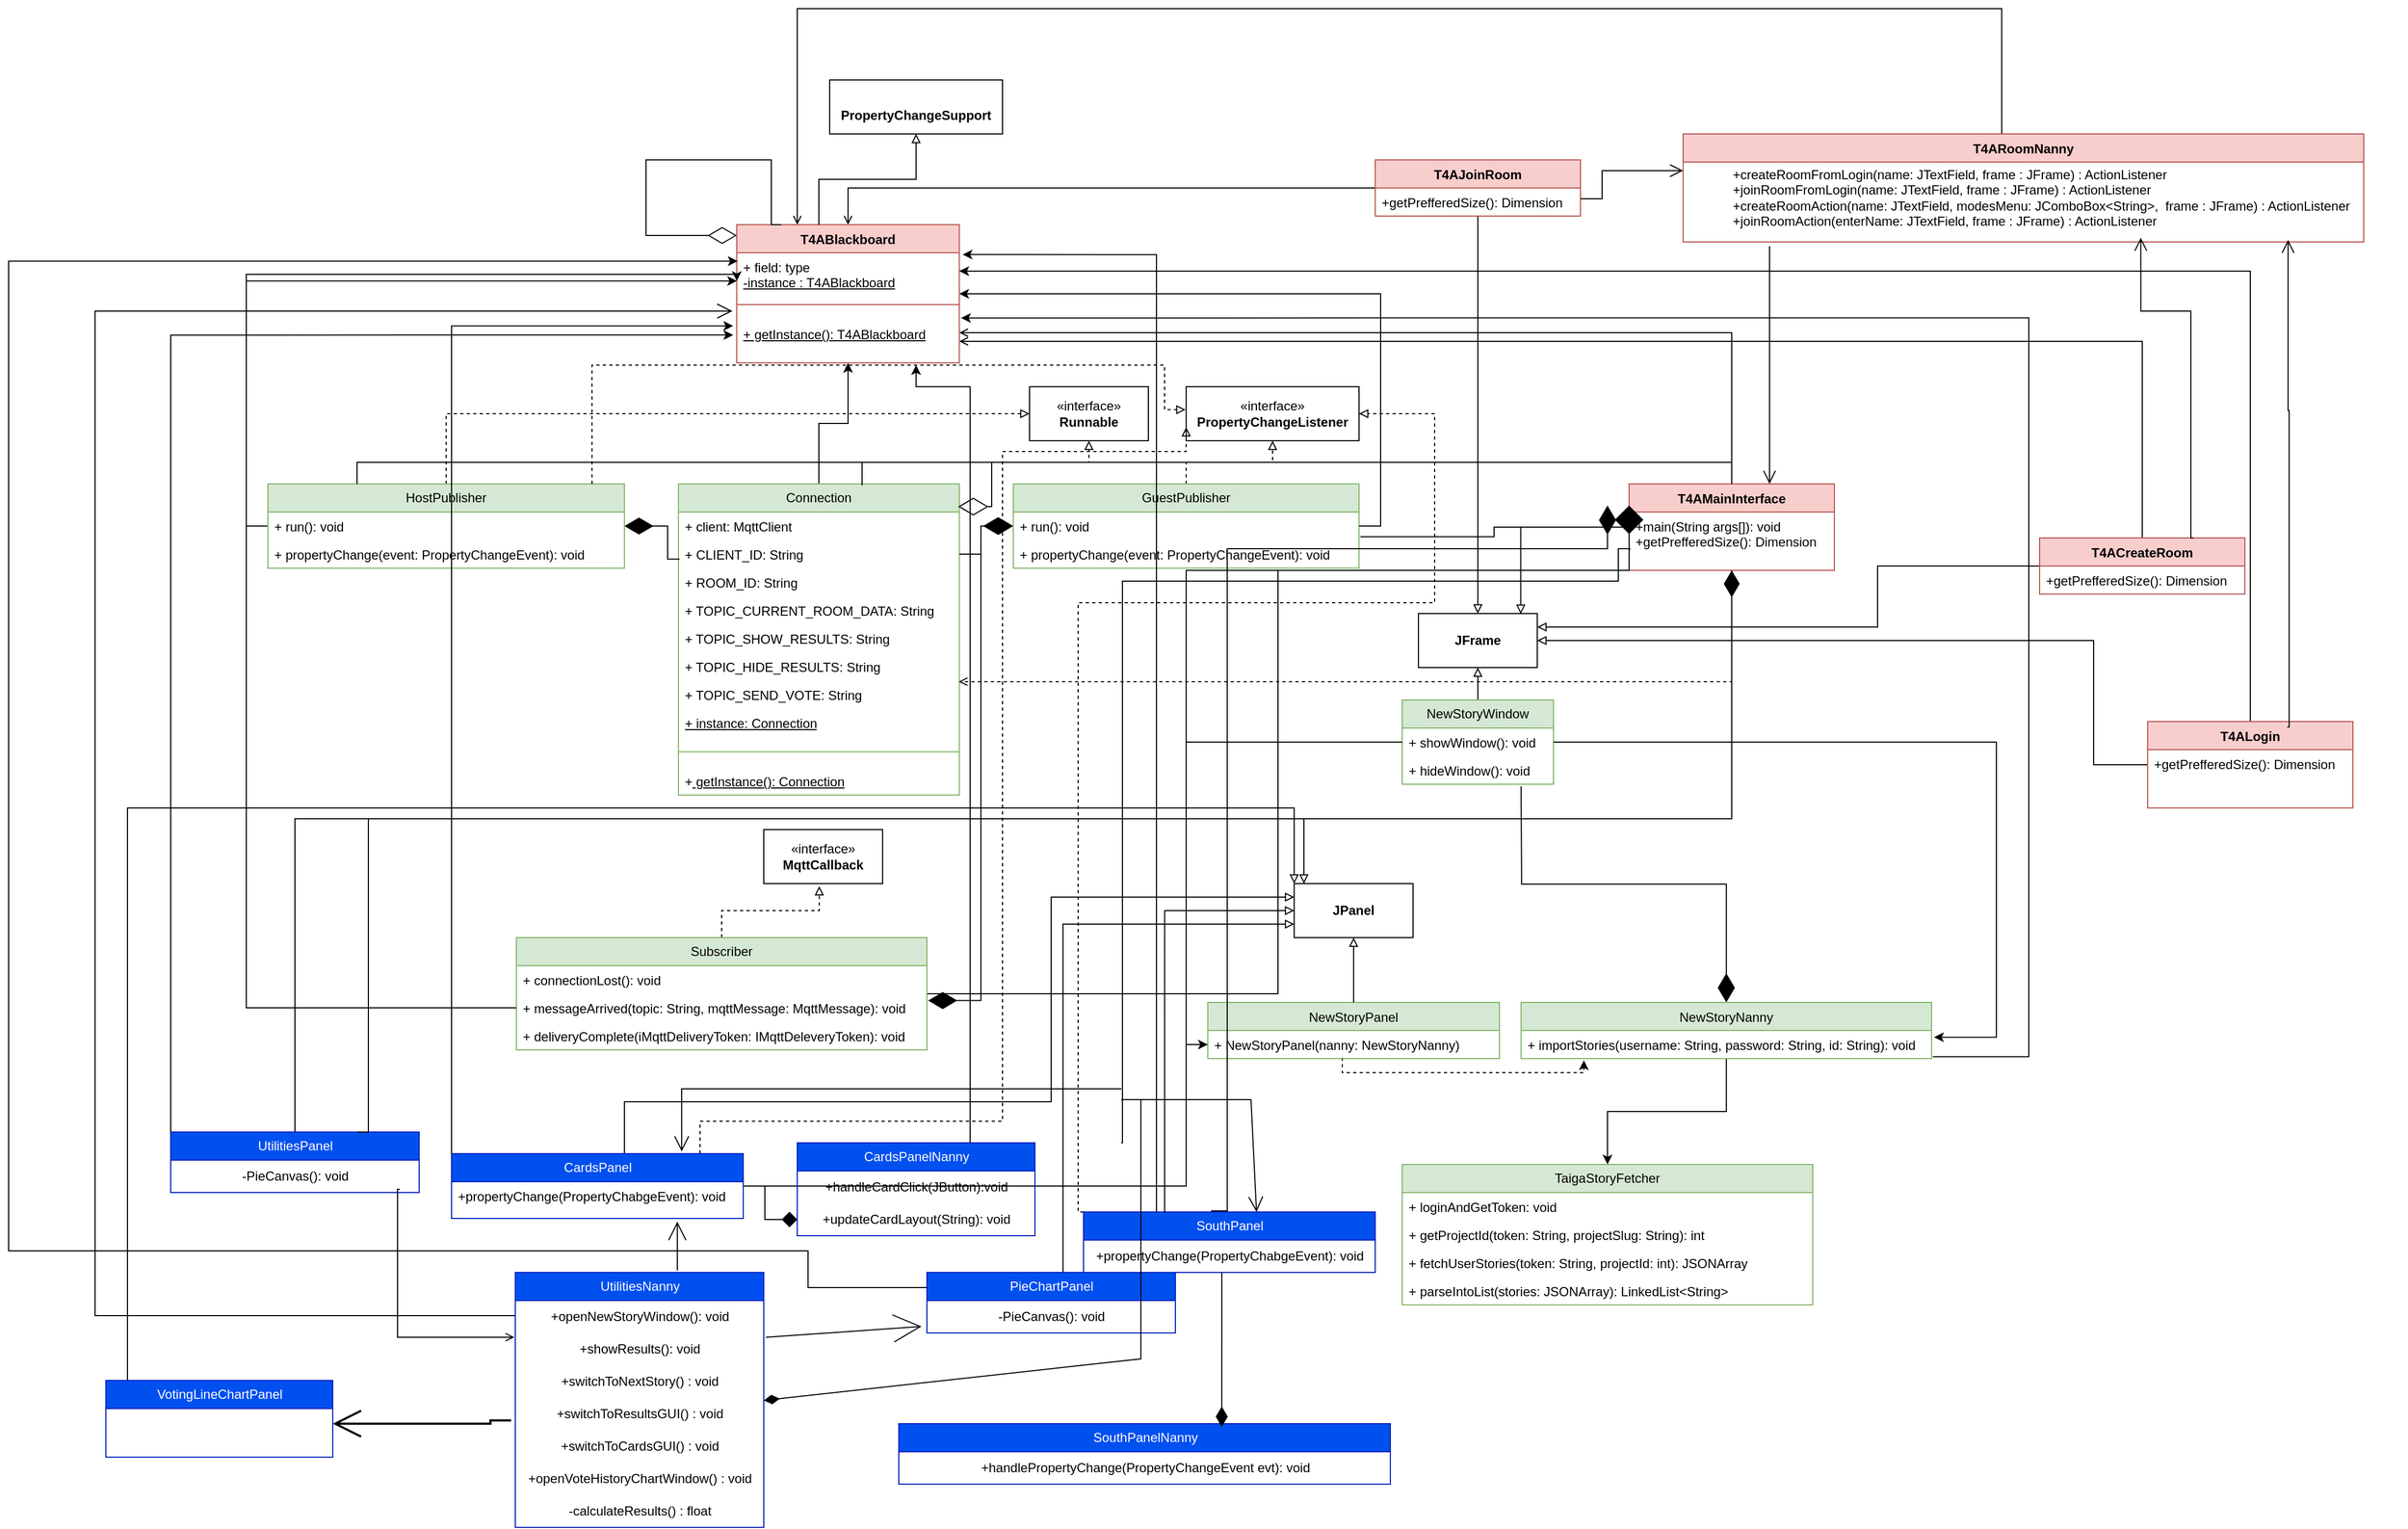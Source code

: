 <mxfile version="27.1.5">
  <diagram id="C5RBs43oDa-KdzZeNtuy" name="Page-1">
    <mxGraphModel dx="2253" dy="1946" grid="1" gridSize="10" guides="1" tooltips="1" connect="1" arrows="1" fold="1" page="1" pageScale="1" pageWidth="827" pageHeight="1169" math="0" shadow="0">
      <root>
        <mxCell id="WIyWlLk6GJQsqaUBKTNV-0" />
        <mxCell id="WIyWlLk6GJQsqaUBKTNV-1" parent="WIyWlLk6GJQsqaUBKTNV-0" />
        <mxCell id="sdMigr9z8ULhyfIldjyS-41" style="edgeStyle=orthogonalEdgeStyle;rounded=0;orthogonalLoop=1;jettySize=auto;html=1;entryX=0.5;entryY=1;entryDx=0;entryDy=0;" parent="WIyWlLk6GJQsqaUBKTNV-1" source="sdMigr9z8ULhyfIldjyS-0" target="sdMigr9z8ULhyfIldjyS-34" edge="1">
          <mxGeometry relative="1" as="geometry" />
        </mxCell>
        <mxCell id="sdMigr9z8ULhyfIldjyS-0" value="Connection" style="swimlane;fontStyle=0;childLayout=stackLayout;horizontal=1;startSize=26;fillColor=#d5e8d4;horizontalStack=0;resizeParent=1;resizeParentMax=0;resizeLast=0;collapsible=1;marginBottom=0;whiteSpace=wrap;html=1;strokeColor=#82b366;direction=east;" parent="WIyWlLk6GJQsqaUBKTNV-1" vertex="1">
          <mxGeometry x="210" y="130" width="260" height="288" as="geometry">
            <mxRectangle x="274" y="130" width="100" height="30" as="alternateBounds" />
          </mxGeometry>
        </mxCell>
        <mxCell id="sdMigr9z8ULhyfIldjyS-1" value="+ client: MqttClient" style="text;strokeColor=none;fillColor=none;align=left;verticalAlign=top;spacingLeft=4;spacingRight=4;overflow=hidden;rotatable=0;points=[[0,0.5],[1,0.5]];portConstraint=eastwest;whiteSpace=wrap;html=1;" parent="sdMigr9z8ULhyfIldjyS-0" vertex="1">
          <mxGeometry y="26" width="260" height="26" as="geometry" />
        </mxCell>
        <mxCell id="sdMigr9z8ULhyfIldjyS-2" value="+ CLIENT_ID: String" style="text;strokeColor=none;fillColor=none;align=left;verticalAlign=top;spacingLeft=4;spacingRight=4;overflow=hidden;rotatable=0;points=[[0,0.5],[1,0.5]];portConstraint=eastwest;whiteSpace=wrap;html=1;" parent="sdMigr9z8ULhyfIldjyS-0" vertex="1">
          <mxGeometry y="52" width="260" height="26" as="geometry" />
        </mxCell>
        <mxCell id="sdMigr9z8ULhyfIldjyS-3" value="&lt;div&gt;+ ROOM_ID: String&lt;/div&gt;" style="text;strokeColor=none;fillColor=none;align=left;verticalAlign=top;spacingLeft=4;spacingRight=4;overflow=hidden;rotatable=0;points=[[0,0.5],[1,0.5]];portConstraint=eastwest;whiteSpace=wrap;html=1;" parent="sdMigr9z8ULhyfIldjyS-0" vertex="1">
          <mxGeometry y="78" width="260" height="26" as="geometry" />
        </mxCell>
        <mxCell id="KRM4Gb67azi5ZCk7ItP3-2" value="&lt;div&gt;+ TOPIC_CURRENT_ROOM_DATA: String&lt;/div&gt;" style="text;strokeColor=none;fillColor=none;align=left;verticalAlign=top;spacingLeft=4;spacingRight=4;overflow=hidden;rotatable=0;points=[[0,0.5],[1,0.5]];portConstraint=eastwest;whiteSpace=wrap;html=1;" parent="sdMigr9z8ULhyfIldjyS-0" vertex="1">
          <mxGeometry y="104" width="260" height="26" as="geometry" />
        </mxCell>
        <mxCell id="KRM4Gb67azi5ZCk7ItP3-4" value="&lt;div&gt;+ TOPIC_SHOW_RESULTS: String&lt;/div&gt;" style="text;strokeColor=none;fillColor=none;align=left;verticalAlign=top;spacingLeft=4;spacingRight=4;overflow=hidden;rotatable=0;points=[[0,0.5],[1,0.5]];portConstraint=eastwest;whiteSpace=wrap;html=1;" parent="sdMigr9z8ULhyfIldjyS-0" vertex="1">
          <mxGeometry y="130" width="260" height="26" as="geometry" />
        </mxCell>
        <mxCell id="KRM4Gb67azi5ZCk7ItP3-5" value="&lt;div&gt;+ TOPIC_HIDE_RESULTS: String&lt;/div&gt;" style="text;strokeColor=none;fillColor=none;align=left;verticalAlign=top;spacingLeft=4;spacingRight=4;overflow=hidden;rotatable=0;points=[[0,0.5],[1,0.5]];portConstraint=eastwest;whiteSpace=wrap;html=1;" parent="sdMigr9z8ULhyfIldjyS-0" vertex="1">
          <mxGeometry y="156" width="260" height="26" as="geometry" />
        </mxCell>
        <mxCell id="KRM4Gb67azi5ZCk7ItP3-6" value="&lt;div&gt;+ TOPIC_SEND_VOTE: String&lt;/div&gt;" style="text;strokeColor=none;fillColor=none;align=left;verticalAlign=top;spacingLeft=4;spacingRight=4;overflow=hidden;rotatable=0;points=[[0,0.5],[1,0.5]];portConstraint=eastwest;whiteSpace=wrap;html=1;" parent="sdMigr9z8ULhyfIldjyS-0" vertex="1">
          <mxGeometry y="182" width="260" height="26" as="geometry" />
        </mxCell>
        <mxCell id="KRM4Gb67azi5ZCk7ItP3-9" value="&lt;div&gt;&lt;u&gt;+ instance: Connection&lt;/u&gt;&lt;/div&gt;" style="text;strokeColor=none;fillColor=none;align=left;verticalAlign=top;spacingLeft=4;spacingRight=4;overflow=hidden;rotatable=0;points=[[0,0.5],[1,0.5]];portConstraint=eastwest;whiteSpace=wrap;html=1;" parent="sdMigr9z8ULhyfIldjyS-0" vertex="1">
          <mxGeometry y="208" width="260" height="26" as="geometry" />
        </mxCell>
        <mxCell id="_9cRE3_FxBv9mvtigjev-0" value="" style="line;strokeWidth=1;fillColor=none;align=left;verticalAlign=middle;spacingTop=-1;spacingLeft=3;spacingRight=3;rotatable=0;labelPosition=right;points=[];portConstraint=eastwest;strokeColor=inherit;" parent="sdMigr9z8ULhyfIldjyS-0" vertex="1">
          <mxGeometry y="234" width="260" height="28" as="geometry" />
        </mxCell>
        <mxCell id="_9cRE3_FxBv9mvtigjev-1" value="+&lt;u&gt;&amp;nbsp;getInstance(): Connection&lt;/u&gt;" style="text;strokeColor=none;fillColor=none;align=left;verticalAlign=top;spacingLeft=4;spacingRight=4;overflow=hidden;rotatable=0;points=[[0,0.5],[1,0.5]];portConstraint=eastwest;whiteSpace=wrap;html=1;" parent="sdMigr9z8ULhyfIldjyS-0" vertex="1">
          <mxGeometry y="262" width="260" height="26" as="geometry" />
        </mxCell>
        <mxCell id="sdMigr9z8ULhyfIldjyS-13" style="edgeStyle=orthogonalEdgeStyle;rounded=0;orthogonalLoop=1;jettySize=auto;html=1;endArrow=none;startFill=1;startArrow=diamondThin;strokeWidth=1;endSize=25;startSize=25;entryX=1;entryY=0.5;entryDx=0;entryDy=0;" parent="WIyWlLk6GJQsqaUBKTNV-1" source="sdMigr9z8ULhyfIldjyS-8" target="sdMigr9z8ULhyfIldjyS-2" edge="1">
          <mxGeometry relative="1" as="geometry">
            <mxPoint x="430" y="180" as="targetPoint" />
            <Array as="points">
              <mxPoint x="490" y="169" />
              <mxPoint x="490" y="195" />
            </Array>
          </mxGeometry>
        </mxCell>
        <mxCell id="sdMigr9z8ULhyfIldjyS-16" style="edgeStyle=orthogonalEdgeStyle;rounded=0;orthogonalLoop=1;jettySize=auto;html=1;entryX=0.5;entryY=1;entryDx=0;entryDy=0;dashed=1;endArrow=block;endFill=0;" parent="WIyWlLk6GJQsqaUBKTNV-1" source="sdMigr9z8ULhyfIldjyS-8" target="sdMigr9z8ULhyfIldjyS-14" edge="1">
          <mxGeometry relative="1" as="geometry" />
        </mxCell>
        <mxCell id="sdMigr9z8ULhyfIldjyS-17" style="edgeStyle=orthogonalEdgeStyle;rounded=0;orthogonalLoop=1;jettySize=auto;html=1;entryX=0.5;entryY=1;entryDx=0;entryDy=0;exitX=0.5;exitY=0;exitDx=0;exitDy=0;dashed=1;endArrow=block;endFill=0;" parent="WIyWlLk6GJQsqaUBKTNV-1" source="sdMigr9z8ULhyfIldjyS-8" target="sdMigr9z8ULhyfIldjyS-15" edge="1">
          <mxGeometry relative="1" as="geometry">
            <mxPoint x="640" y="110" as="targetPoint" />
          </mxGeometry>
        </mxCell>
        <mxCell id="sdMigr9z8ULhyfIldjyS-8" value="GuestPublisher" style="swimlane;fontStyle=0;childLayout=stackLayout;horizontal=1;startSize=26;fillColor=#d5e8d4;horizontalStack=0;resizeParent=1;resizeParentMax=0;resizeLast=0;collapsible=1;marginBottom=0;whiteSpace=wrap;html=1;strokeColor=#82b366;" parent="WIyWlLk6GJQsqaUBKTNV-1" vertex="1">
          <mxGeometry x="520" y="130" width="320" height="78" as="geometry" />
        </mxCell>
        <mxCell id="sdMigr9z8ULhyfIldjyS-9" value="+ run(): void" style="text;strokeColor=none;fillColor=none;align=left;verticalAlign=top;spacingLeft=4;spacingRight=4;overflow=hidden;rotatable=0;points=[[0,0.5],[1,0.5]];portConstraint=eastwest;whiteSpace=wrap;html=1;" parent="sdMigr9z8ULhyfIldjyS-8" vertex="1">
          <mxGeometry y="26" width="320" height="26" as="geometry" />
        </mxCell>
        <mxCell id="sdMigr9z8ULhyfIldjyS-10" value="&lt;div&gt;+ propertyChange(event: PropertyChangeEvent): void&lt;/div&gt;" style="text;strokeColor=none;fillColor=none;align=left;verticalAlign=top;spacingLeft=4;spacingRight=4;overflow=hidden;rotatable=0;points=[[0,0.5],[1,0.5]];portConstraint=eastwest;whiteSpace=wrap;html=1;" parent="sdMigr9z8ULhyfIldjyS-8" vertex="1">
          <mxGeometry y="52" width="320" height="26" as="geometry" />
        </mxCell>
        <mxCell id="sdMigr9z8ULhyfIldjyS-14" value="«interface»&lt;br&gt;&lt;b&gt;Runnable&lt;/b&gt;" style="html=1;whiteSpace=wrap;" parent="WIyWlLk6GJQsqaUBKTNV-1" vertex="1">
          <mxGeometry x="535" y="40" width="110" height="50" as="geometry" />
        </mxCell>
        <mxCell id="sdMigr9z8ULhyfIldjyS-15" value="«interface»&lt;br&gt;&lt;b&gt;PropertyChangeListener&lt;/b&gt;" style="html=1;whiteSpace=wrap;" parent="WIyWlLk6GJQsqaUBKTNV-1" vertex="1">
          <mxGeometry x="680" y="40" width="160" height="50" as="geometry" />
        </mxCell>
        <mxCell id="sdMigr9z8ULhyfIldjyS-23" style="edgeStyle=orthogonalEdgeStyle;rounded=0;orthogonalLoop=1;jettySize=auto;html=1;endArrow=none;startFill=1;startArrow=diamondThin;startSize=24;entryX=0.004;entryY=0.676;entryDx=0;entryDy=0;entryPerimeter=0;" parent="WIyWlLk6GJQsqaUBKTNV-1" source="sdMigr9z8ULhyfIldjyS-18" target="sdMigr9z8ULhyfIldjyS-2" edge="1">
          <mxGeometry relative="1" as="geometry">
            <mxPoint x="270" y="200" as="targetPoint" />
          </mxGeometry>
        </mxCell>
        <mxCell id="sdMigr9z8ULhyfIldjyS-24" style="edgeStyle=orthogonalEdgeStyle;rounded=0;orthogonalLoop=1;jettySize=auto;html=1;entryX=0;entryY=0.5;entryDx=0;entryDy=0;exitX=0.5;exitY=0;exitDx=0;exitDy=0;dashed=1;endArrow=block;endFill=0;" parent="WIyWlLk6GJQsqaUBKTNV-1" source="sdMigr9z8ULhyfIldjyS-18" target="sdMigr9z8ULhyfIldjyS-14" edge="1">
          <mxGeometry relative="1" as="geometry" />
        </mxCell>
        <mxCell id="sdMigr9z8ULhyfIldjyS-39" style="edgeStyle=orthogonalEdgeStyle;rounded=0;orthogonalLoop=1;jettySize=auto;html=1;exitX=0;exitY=0.5;exitDx=0;exitDy=0;entryX=0.001;entryY=0.767;entryDx=0;entryDy=0;entryPerimeter=0;" parent="WIyWlLk6GJQsqaUBKTNV-1" source="sdMigr9z8ULhyfIldjyS-19" target="sdMigr9z8ULhyfIldjyS-35" edge="1">
          <mxGeometry relative="1" as="geometry">
            <mxPoint x="210" y="-90" as="targetPoint" />
          </mxGeometry>
        </mxCell>
        <mxCell id="sdMigr9z8ULhyfIldjyS-18" value="HostPublisher" style="swimlane;fontStyle=0;childLayout=stackLayout;horizontal=1;startSize=26;fillColor=#d5e8d4;horizontalStack=0;resizeParent=1;resizeParentMax=0;resizeLast=0;collapsible=1;marginBottom=0;whiteSpace=wrap;html=1;strokeColor=#82b366;" parent="WIyWlLk6GJQsqaUBKTNV-1" vertex="1">
          <mxGeometry x="-170" y="130" width="330" height="78" as="geometry" />
        </mxCell>
        <mxCell id="sdMigr9z8ULhyfIldjyS-19" value="+ run(): void" style="text;strokeColor=none;fillColor=none;align=left;verticalAlign=top;spacingLeft=4;spacingRight=4;overflow=hidden;rotatable=0;points=[[0,0.5],[1,0.5]];portConstraint=eastwest;whiteSpace=wrap;html=1;" parent="sdMigr9z8ULhyfIldjyS-18" vertex="1">
          <mxGeometry y="26" width="330" height="26" as="geometry" />
        </mxCell>
        <mxCell id="sdMigr9z8ULhyfIldjyS-20" value="&lt;div&gt;+ propertyChange(event: PropertyChangeEvent): void&lt;/div&gt;" style="text;strokeColor=none;fillColor=none;align=left;verticalAlign=top;spacingLeft=4;spacingRight=4;overflow=hidden;rotatable=0;points=[[0,0.5],[1,0.5]];portConstraint=eastwest;whiteSpace=wrap;html=1;" parent="sdMigr9z8ULhyfIldjyS-18" vertex="1">
          <mxGeometry y="52" width="330" height="26" as="geometry" />
        </mxCell>
        <mxCell id="sdMigr9z8ULhyfIldjyS-25" style="edgeStyle=orthogonalEdgeStyle;rounded=0;orthogonalLoop=1;jettySize=auto;html=1;entryX=-0.004;entryY=0.426;entryDx=0;entryDy=0;entryPerimeter=0;dashed=1;endArrow=block;endFill=0;" parent="WIyWlLk6GJQsqaUBKTNV-1" target="sdMigr9z8ULhyfIldjyS-15" edge="1">
          <mxGeometry relative="1" as="geometry">
            <mxPoint x="130" y="130" as="sourcePoint" />
            <Array as="points">
              <mxPoint x="130" y="20" />
              <mxPoint x="660" y="20" />
              <mxPoint x="660" y="61" />
            </Array>
          </mxGeometry>
        </mxCell>
        <mxCell id="sdMigr9z8ULhyfIldjyS-32" style="edgeStyle=orthogonalEdgeStyle;rounded=0;orthogonalLoop=1;jettySize=auto;html=1;entryX=0.467;entryY=1.047;entryDx=0;entryDy=0;entryPerimeter=0;dashed=1;endArrow=block;endFill=0;" parent="WIyWlLk6GJQsqaUBKTNV-1" source="sdMigr9z8ULhyfIldjyS-26" target="sdMigr9z8ULhyfIldjyS-30" edge="1">
          <mxGeometry relative="1" as="geometry">
            <mxPoint x="340" y="510" as="targetPoint" />
          </mxGeometry>
        </mxCell>
        <mxCell id="sdMigr9z8ULhyfIldjyS-33" style="edgeStyle=orthogonalEdgeStyle;rounded=0;orthogonalLoop=1;jettySize=auto;html=1;entryX=1;entryY=0.5;entryDx=0;entryDy=0;exitX=1.003;exitY=0.241;exitDx=0;exitDy=0;exitPerimeter=0;startArrow=diamondThin;startFill=1;endArrow=none;startSize=24;" parent="WIyWlLk6GJQsqaUBKTNV-1" source="sdMigr9z8ULhyfIldjyS-28" target="sdMigr9z8ULhyfIldjyS-2" edge="1">
          <mxGeometry relative="1" as="geometry" />
        </mxCell>
        <mxCell id="yKp519mmQOfGkR1Pc-53-5" style="edgeStyle=orthogonalEdgeStyle;rounded=0;orthogonalLoop=1;jettySize=auto;html=1;entryX=0;entryY=0.25;entryDx=0;entryDy=0;endArrow=none;startFill=0;" parent="WIyWlLk6GJQsqaUBKTNV-1" source="sdMigr9z8ULhyfIldjyS-26" target="h9s0HPSXkhPdISEPkAd0-17" edge="1">
          <mxGeometry relative="1" as="geometry">
            <Array as="points">
              <mxPoint x="765" y="602" />
              <mxPoint x="765" y="210" />
              <mxPoint x="1090" y="210" />
            </Array>
          </mxGeometry>
        </mxCell>
        <mxCell id="sdMigr9z8ULhyfIldjyS-26" value="Subscriber" style="swimlane;fontStyle=0;childLayout=stackLayout;horizontal=1;startSize=26;fillColor=#d5e8d4;horizontalStack=0;resizeParent=1;resizeParentMax=0;resizeLast=0;collapsible=1;marginBottom=0;whiteSpace=wrap;html=1;strokeColor=#82b366;" parent="WIyWlLk6GJQsqaUBKTNV-1" vertex="1">
          <mxGeometry x="60" y="550" width="380" height="104" as="geometry" />
        </mxCell>
        <mxCell id="sdMigr9z8ULhyfIldjyS-27" value="+ connectionLost(): void" style="text;strokeColor=none;fillColor=none;align=left;verticalAlign=top;spacingLeft=4;spacingRight=4;overflow=hidden;rotatable=0;points=[[0,0.5],[1,0.5]];portConstraint=eastwest;whiteSpace=wrap;html=1;" parent="sdMigr9z8ULhyfIldjyS-26" vertex="1">
          <mxGeometry y="26" width="380" height="26" as="geometry" />
        </mxCell>
        <mxCell id="sdMigr9z8ULhyfIldjyS-28" value="+ messageArrived(topic: String, mqttMessage: MqttMessage): void" style="text;strokeColor=none;fillColor=none;align=left;verticalAlign=top;spacingLeft=4;spacingRight=4;overflow=hidden;rotatable=0;points=[[0,0.5],[1,0.5]];portConstraint=eastwest;whiteSpace=wrap;html=1;" parent="sdMigr9z8ULhyfIldjyS-26" vertex="1">
          <mxGeometry y="52" width="380" height="26" as="geometry" />
        </mxCell>
        <mxCell id="sdMigr9z8ULhyfIldjyS-29" value="+ deliveryComplete(iMqttDeliveryToken: IMqttDeleveryToken): void" style="text;strokeColor=none;fillColor=none;align=left;verticalAlign=top;spacingLeft=4;spacingRight=4;overflow=hidden;rotatable=0;points=[[0,0.5],[1,0.5]];portConstraint=eastwest;whiteSpace=wrap;html=1;" parent="sdMigr9z8ULhyfIldjyS-26" vertex="1">
          <mxGeometry y="78" width="380" height="26" as="geometry" />
        </mxCell>
        <mxCell id="sdMigr9z8ULhyfIldjyS-30" value="«interface»&lt;br&gt;&lt;b&gt;MqttCallback&lt;/b&gt;" style="html=1;whiteSpace=wrap;" parent="WIyWlLk6GJQsqaUBKTNV-1" vertex="1">
          <mxGeometry x="289" y="450" width="110" height="50" as="geometry" />
        </mxCell>
        <mxCell id="sdMigr9z8ULhyfIldjyS-34" value="T4ABlackboard" style="swimlane;fontStyle=1;align=center;verticalAlign=top;childLayout=stackLayout;horizontal=1;startSize=26;horizontalStack=0;resizeParent=1;resizeParentMax=0;resizeLast=0;collapsible=1;marginBottom=0;whiteSpace=wrap;html=1;fillColor=#f8cecc;strokeColor=#b85450;" parent="WIyWlLk6GJQsqaUBKTNV-1" vertex="1">
          <mxGeometry x="264" y="-110" width="206" height="128" as="geometry" />
        </mxCell>
        <mxCell id="sdMigr9z8ULhyfIldjyS-35" value="+ field: type&lt;div&gt;&lt;u&gt;-instance : T4ABlackboard&lt;/u&gt;&lt;/div&gt;" style="text;strokeColor=none;fillColor=none;align=left;verticalAlign=top;spacingLeft=4;spacingRight=4;overflow=hidden;rotatable=0;points=[[0,0.5],[1,0.5]];portConstraint=eastwest;whiteSpace=wrap;html=1;" parent="sdMigr9z8ULhyfIldjyS-34" vertex="1">
          <mxGeometry y="26" width="206" height="34" as="geometry" />
        </mxCell>
        <mxCell id="sdMigr9z8ULhyfIldjyS-36" value="" style="line;strokeWidth=1;fillColor=none;align=left;verticalAlign=middle;spacingTop=-1;spacingLeft=3;spacingRight=3;rotatable=0;labelPosition=right;points=[];portConstraint=eastwest;strokeColor=inherit;" parent="sdMigr9z8ULhyfIldjyS-34" vertex="1">
          <mxGeometry y="60" width="206" height="28" as="geometry" />
        </mxCell>
        <mxCell id="sdMigr9z8ULhyfIldjyS-37" value="&lt;u&gt;+ getInstance(): T4ABlackboard&lt;/u&gt;" style="text;strokeColor=none;fillColor=none;align=left;verticalAlign=top;spacingLeft=4;spacingRight=4;overflow=hidden;rotatable=0;points=[[0,0.5],[1,0.5]];portConstraint=eastwest;whiteSpace=wrap;html=1;" parent="sdMigr9z8ULhyfIldjyS-34" vertex="1">
          <mxGeometry y="88" width="206" height="40" as="geometry" />
        </mxCell>
        <mxCell id="sdMigr9z8ULhyfIldjyS-40" style="edgeStyle=orthogonalEdgeStyle;rounded=0;orthogonalLoop=1;jettySize=auto;html=1;entryX=1;entryY=0.5;entryDx=0;entryDy=0;exitX=1;exitY=0.5;exitDx=0;exitDy=0;" parent="WIyWlLk6GJQsqaUBKTNV-1" source="sdMigr9z8ULhyfIldjyS-9" target="sdMigr9z8ULhyfIldjyS-34" edge="1">
          <mxGeometry relative="1" as="geometry" />
        </mxCell>
        <mxCell id="sdMigr9z8ULhyfIldjyS-42" style="edgeStyle=orthogonalEdgeStyle;rounded=0;orthogonalLoop=1;jettySize=auto;html=1;entryX=0;entryY=0.769;entryDx=0;entryDy=0;entryPerimeter=0;exitX=0;exitY=0.5;exitDx=0;exitDy=0;" parent="WIyWlLk6GJQsqaUBKTNV-1" source="sdMigr9z8ULhyfIldjyS-28" target="sdMigr9z8ULhyfIldjyS-35" edge="1">
          <mxGeometry relative="1" as="geometry">
            <Array as="points">
              <mxPoint x="-190" y="615" />
              <mxPoint x="-190" y="-64" />
            </Array>
          </mxGeometry>
        </mxCell>
        <mxCell id="sdMigr9z8ULhyfIldjyS-48" style="edgeStyle=orthogonalEdgeStyle;rounded=0;orthogonalLoop=1;jettySize=auto;html=1;endArrow=block;endFill=0;" parent="WIyWlLk6GJQsqaUBKTNV-1" source="sdMigr9z8ULhyfIldjyS-43" target="sdMigr9z8ULhyfIldjyS-47" edge="1">
          <mxGeometry relative="1" as="geometry" />
        </mxCell>
        <mxCell id="sdMigr9z8ULhyfIldjyS-43" value="NewStoryWindow" style="swimlane;fontStyle=0;childLayout=stackLayout;horizontal=1;startSize=26;fillColor=#d5e8d4;horizontalStack=0;resizeParent=1;resizeParentMax=0;resizeLast=0;collapsible=1;marginBottom=0;whiteSpace=wrap;html=1;strokeColor=#82b366;" parent="WIyWlLk6GJQsqaUBKTNV-1" vertex="1">
          <mxGeometry x="880" y="330" width="140" height="78" as="geometry" />
        </mxCell>
        <mxCell id="sdMigr9z8ULhyfIldjyS-44" value="+ showWindow(): void" style="text;strokeColor=none;fillColor=none;align=left;verticalAlign=top;spacingLeft=4;spacingRight=4;overflow=hidden;rotatable=0;points=[[0,0.5],[1,0.5]];portConstraint=eastwest;whiteSpace=wrap;html=1;" parent="sdMigr9z8ULhyfIldjyS-43" vertex="1">
          <mxGeometry y="26" width="140" height="26" as="geometry" />
        </mxCell>
        <mxCell id="sdMigr9z8ULhyfIldjyS-45" value="+ hideWindow(): void" style="text;strokeColor=none;fillColor=none;align=left;verticalAlign=top;spacingLeft=4;spacingRight=4;overflow=hidden;rotatable=0;points=[[0,0.5],[1,0.5]];portConstraint=eastwest;whiteSpace=wrap;html=1;" parent="sdMigr9z8ULhyfIldjyS-43" vertex="1">
          <mxGeometry y="52" width="140" height="26" as="geometry" />
        </mxCell>
        <mxCell id="sdMigr9z8ULhyfIldjyS-47" value="&lt;b&gt;JFrame&lt;/b&gt;" style="html=1;whiteSpace=wrap;" parent="WIyWlLk6GJQsqaUBKTNV-1" vertex="1">
          <mxGeometry x="895" y="250" width="110" height="50" as="geometry" />
        </mxCell>
        <mxCell id="sdMigr9z8ULhyfIldjyS-62" style="edgeStyle=orthogonalEdgeStyle;rounded=0;orthogonalLoop=1;jettySize=auto;html=1;dashed=1;exitX=0.461;exitY=0.964;exitDx=0;exitDy=0;exitPerimeter=0;entryX=0.153;entryY=1.064;entryDx=0;entryDy=0;entryPerimeter=0;" parent="WIyWlLk6GJQsqaUBKTNV-1" source="sdMigr9z8ULhyfIldjyS-50" target="sdMigr9z8ULhyfIldjyS-56" edge="1">
          <mxGeometry relative="1" as="geometry">
            <mxPoint x="990" y="675" as="targetPoint" />
            <Array as="points">
              <mxPoint x="825" y="675" />
              <mxPoint x="1048" y="675" />
            </Array>
          </mxGeometry>
        </mxCell>
        <mxCell id="sdMigr9z8ULhyfIldjyS-49" value="&lt;div&gt;NewStoryPanel&lt;/div&gt;" style="swimlane;fontStyle=0;align=center;verticalAlign=top;childLayout=stackLayout;horizontal=1;startSize=26;horizontalStack=0;resizeParent=1;resizeParentMax=0;resizeLast=0;collapsible=1;marginBottom=0;whiteSpace=wrap;html=1;fillColor=#d5e8d4;strokeColor=#82b366;" parent="WIyWlLk6GJQsqaUBKTNV-1" vertex="1">
          <mxGeometry x="700" y="610" width="270" height="52" as="geometry" />
        </mxCell>
        <mxCell id="sdMigr9z8ULhyfIldjyS-50" value="+ NewStoryPanel(nanny: NewStoryNanny)" style="text;strokeColor=none;fillColor=none;align=left;verticalAlign=top;spacingLeft=4;spacingRight=4;overflow=hidden;rotatable=0;points=[[0,0.5],[1,0.5]];portConstraint=eastwest;whiteSpace=wrap;html=1;" parent="sdMigr9z8ULhyfIldjyS-49" vertex="1">
          <mxGeometry y="26" width="270" height="26" as="geometry" />
        </mxCell>
        <mxCell id="sdMigr9z8ULhyfIldjyS-64" style="edgeStyle=orthogonalEdgeStyle;rounded=0;orthogonalLoop=1;jettySize=auto;html=1;startArrow=diamondThin;startFill=1;startSize=24;endArrow=none;" parent="WIyWlLk6GJQsqaUBKTNV-1" source="sdMigr9z8ULhyfIldjyS-53" edge="1">
          <mxGeometry relative="1" as="geometry">
            <mxPoint x="990" y="410" as="targetPoint" />
          </mxGeometry>
        </mxCell>
        <mxCell id="sdMigr9z8ULhyfIldjyS-71" style="edgeStyle=orthogonalEdgeStyle;rounded=0;orthogonalLoop=1;jettySize=auto;html=1;" parent="WIyWlLk6GJQsqaUBKTNV-1" source="sdMigr9z8ULhyfIldjyS-53" target="sdMigr9z8ULhyfIldjyS-67" edge="1">
          <mxGeometry relative="1" as="geometry" />
        </mxCell>
        <mxCell id="sdMigr9z8ULhyfIldjyS-53" value="&lt;div&gt;NewStoryNanny&lt;/div&gt;" style="swimlane;fontStyle=0;align=center;verticalAlign=top;childLayout=stackLayout;horizontal=1;startSize=26;horizontalStack=0;resizeParent=1;resizeParentMax=0;resizeLast=0;collapsible=1;marginBottom=0;whiteSpace=wrap;html=1;fillColor=#d5e8d4;strokeColor=#82b366;" parent="WIyWlLk6GJQsqaUBKTNV-1" vertex="1">
          <mxGeometry x="990" y="610" width="380" height="52" as="geometry" />
        </mxCell>
        <mxCell id="sdMigr9z8ULhyfIldjyS-56" value="+ importStories(username: String, password: String, id: String): void" style="text;strokeColor=none;fillColor=none;align=left;verticalAlign=top;spacingLeft=4;spacingRight=4;overflow=hidden;rotatable=0;points=[[0,0.5],[1,0.5]];portConstraint=eastwest;whiteSpace=wrap;html=1;" parent="sdMigr9z8ULhyfIldjyS-53" vertex="1">
          <mxGeometry y="26" width="380" height="26" as="geometry" />
        </mxCell>
        <mxCell id="sdMigr9z8ULhyfIldjyS-57" value="&lt;div&gt;&lt;b&gt;JPanel&lt;/b&gt;&lt;/div&gt;" style="html=1;whiteSpace=wrap;" parent="WIyWlLk6GJQsqaUBKTNV-1" vertex="1">
          <mxGeometry x="780" y="500" width="110" height="50" as="geometry" />
        </mxCell>
        <mxCell id="sdMigr9z8ULhyfIldjyS-58" style="edgeStyle=orthogonalEdgeStyle;rounded=0;orthogonalLoop=1;jettySize=auto;html=1;endArrow=block;endFill=0;exitX=0.5;exitY=0;exitDx=0;exitDy=0;" parent="WIyWlLk6GJQsqaUBKTNV-1" source="sdMigr9z8ULhyfIldjyS-49" target="sdMigr9z8ULhyfIldjyS-57" edge="1">
          <mxGeometry relative="1" as="geometry">
            <mxPoint x="950" y="470" as="sourcePoint" />
            <mxPoint x="950" y="440" as="targetPoint" />
          </mxGeometry>
        </mxCell>
        <mxCell id="sdMigr9z8ULhyfIldjyS-59" style="edgeStyle=orthogonalEdgeStyle;rounded=0;orthogonalLoop=1;jettySize=auto;html=1;entryX=0;entryY=0.5;entryDx=0;entryDy=0;" parent="WIyWlLk6GJQsqaUBKTNV-1" source="sdMigr9z8ULhyfIldjyS-44" target="sdMigr9z8ULhyfIldjyS-50" edge="1">
          <mxGeometry relative="1" as="geometry" />
        </mxCell>
        <mxCell id="sdMigr9z8ULhyfIldjyS-61" style="edgeStyle=orthogonalEdgeStyle;rounded=0;orthogonalLoop=1;jettySize=auto;html=1;entryX=1.006;entryY=0.238;entryDx=0;entryDy=0;entryPerimeter=0;exitX=1;exitY=0.5;exitDx=0;exitDy=0;" parent="WIyWlLk6GJQsqaUBKTNV-1" source="sdMigr9z8ULhyfIldjyS-43" target="sdMigr9z8ULhyfIldjyS-56" edge="1">
          <mxGeometry relative="1" as="geometry">
            <mxPoint x="1150.64" y="642.058" as="targetPoint" />
            <Array as="points">
              <mxPoint x="1430" y="369" />
              <mxPoint x="1430" y="642" />
            </Array>
          </mxGeometry>
        </mxCell>
        <mxCell id="sdMigr9z8ULhyfIldjyS-65" style="edgeStyle=orthogonalEdgeStyle;rounded=0;orthogonalLoop=1;jettySize=auto;html=1;exitX=1.003;exitY=0.931;exitDx=0;exitDy=0;exitPerimeter=0;entryX=1.008;entryY=-0.042;entryDx=0;entryDy=0;entryPerimeter=0;" parent="WIyWlLk6GJQsqaUBKTNV-1" source="sdMigr9z8ULhyfIldjyS-56" target="sdMigr9z8ULhyfIldjyS-37" edge="1">
          <mxGeometry relative="1" as="geometry">
            <mxPoint x="1150" y="649" as="sourcePoint" />
            <Array as="points">
              <mxPoint x="1460" y="660" />
              <mxPoint x="1460" y="-24" />
            </Array>
            <mxPoint x="490" y="-40" as="targetPoint" />
          </mxGeometry>
        </mxCell>
        <mxCell id="sdMigr9z8ULhyfIldjyS-67" value="TaigaStoryFetcher" style="swimlane;fontStyle=0;childLayout=stackLayout;horizontal=1;startSize=26;fillColor=#d5e8d4;horizontalStack=0;resizeParent=1;resizeParentMax=0;resizeLast=0;collapsible=1;marginBottom=0;whiteSpace=wrap;html=1;strokeColor=#82b366;" parent="WIyWlLk6GJQsqaUBKTNV-1" vertex="1">
          <mxGeometry x="880" y="760" width="380" height="130" as="geometry" />
        </mxCell>
        <mxCell id="sdMigr9z8ULhyfIldjyS-68" value="+ loginAndGetToken: void" style="text;strokeColor=none;fillColor=none;align=left;verticalAlign=top;spacingLeft=4;spacingRight=4;overflow=hidden;rotatable=0;points=[[0,0.5],[1,0.5]];portConstraint=eastwest;whiteSpace=wrap;html=1;" parent="sdMigr9z8ULhyfIldjyS-67" vertex="1">
          <mxGeometry y="26" width="380" height="26" as="geometry" />
        </mxCell>
        <mxCell id="sdMigr9z8ULhyfIldjyS-69" value="+ getProjectId(token: String, projectSlug: String): int" style="text;strokeColor=none;fillColor=none;align=left;verticalAlign=top;spacingLeft=4;spacingRight=4;overflow=hidden;rotatable=0;points=[[0,0.5],[1,0.5]];portConstraint=eastwest;whiteSpace=wrap;html=1;" parent="sdMigr9z8ULhyfIldjyS-67" vertex="1">
          <mxGeometry y="52" width="380" height="26" as="geometry" />
        </mxCell>
        <mxCell id="sdMigr9z8ULhyfIldjyS-70" value="+ fetchUserStories(token: String, projectId: int): JSONArray" style="text;strokeColor=none;fillColor=none;align=left;verticalAlign=top;spacingLeft=4;spacingRight=4;overflow=hidden;rotatable=0;points=[[0,0.5],[1,0.5]];portConstraint=eastwest;whiteSpace=wrap;html=1;" parent="sdMigr9z8ULhyfIldjyS-67" vertex="1">
          <mxGeometry y="78" width="380" height="26" as="geometry" />
        </mxCell>
        <mxCell id="sdMigr9z8ULhyfIldjyS-72" value="+ parseIntoList(stories: JSONArray): LinkedList&amp;lt;String&amp;gt;" style="text;strokeColor=none;fillColor=none;align=left;verticalAlign=top;spacingLeft=4;spacingRight=4;overflow=hidden;rotatable=0;points=[[0,0.5],[1,0.5]];portConstraint=eastwest;whiteSpace=wrap;html=1;" parent="sdMigr9z8ULhyfIldjyS-67" vertex="1">
          <mxGeometry y="104" width="380" height="26" as="geometry" />
        </mxCell>
        <mxCell id="KRM4Gb67azi5ZCk7ItP3-1" style="edgeStyle=orthogonalEdgeStyle;rounded=0;orthogonalLoop=1;jettySize=auto;html=1;endArrow=none;startFill=0;startArrow=diamondThin;strokeWidth=1;endSize=25;startSize=25;entryX=0.655;entryY=0.004;entryDx=0;entryDy=0;exitX=0.996;exitY=0.159;exitDx=0;exitDy=0;exitPerimeter=0;entryPerimeter=0;" parent="WIyWlLk6GJQsqaUBKTNV-1" target="sdMigr9z8ULhyfIldjyS-0" edge="1">
          <mxGeometry relative="1" as="geometry">
            <mxPoint x="389.66" y="131.24" as="targetPoint" />
            <mxPoint x="468.96" y="151.0" as="sourcePoint" />
            <Array as="points">
              <mxPoint x="500" y="151" />
              <mxPoint x="500" y="110" />
              <mxPoint x="380" y="110" />
              <mxPoint x="380" y="131" />
            </Array>
          </mxGeometry>
        </mxCell>
        <mxCell id="h9s0HPSXkhPdISEPkAd0-4" style="edgeStyle=orthogonalEdgeStyle;rounded=0;orthogonalLoop=1;jettySize=auto;html=1;endArrow=open;endFill=0;" parent="WIyWlLk6GJQsqaUBKTNV-1" source="h9s0HPSXkhPdISEPkAd0-0" target="sdMigr9z8ULhyfIldjyS-34" edge="1">
          <mxGeometry relative="1" as="geometry" />
        </mxCell>
        <mxCell id="h9s0HPSXkhPdISEPkAd0-5" style="edgeStyle=orthogonalEdgeStyle;rounded=0;orthogonalLoop=1;jettySize=auto;html=1;entryX=0.5;entryY=0;entryDx=0;entryDy=0;endArrow=block;endFill=0;" parent="WIyWlLk6GJQsqaUBKTNV-1" source="h9s0HPSXkhPdISEPkAd0-0" target="sdMigr9z8ULhyfIldjyS-47" edge="1">
          <mxGeometry relative="1" as="geometry" />
        </mxCell>
        <mxCell id="h9s0HPSXkhPdISEPkAd0-0" value="T4AJoinRoom" style="swimlane;fontStyle=1;align=center;verticalAlign=top;childLayout=stackLayout;horizontal=1;startSize=26;horizontalStack=0;resizeParent=1;resizeParentMax=0;resizeLast=0;collapsible=1;marginBottom=0;whiteSpace=wrap;html=1;fillColor=#f8cecc;strokeColor=#b85450;" parent="WIyWlLk6GJQsqaUBKTNV-1" vertex="1">
          <mxGeometry x="855" y="-170" width="190" height="52" as="geometry" />
        </mxCell>
        <mxCell id="h9s0HPSXkhPdISEPkAd0-1" value="+getPrefferedSize(): Dimension" style="text;strokeColor=none;fillColor=none;align=left;verticalAlign=top;spacingLeft=4;spacingRight=4;overflow=hidden;rotatable=0;points=[[0,0.5],[1,0.5]];portConstraint=eastwest;whiteSpace=wrap;html=1;" parent="h9s0HPSXkhPdISEPkAd0-0" vertex="1">
          <mxGeometry y="26" width="190" height="26" as="geometry" />
        </mxCell>
        <mxCell id="h9s0HPSXkhPdISEPkAd0-8" style="edgeStyle=orthogonalEdgeStyle;rounded=0;orthogonalLoop=1;jettySize=auto;html=1;endArrow=open;endFill=0;" parent="WIyWlLk6GJQsqaUBKTNV-1" target="sdMigr9z8ULhyfIldjyS-34" edge="1">
          <mxGeometry relative="1" as="geometry">
            <mxPoint x="329.94" y="-118.06" as="targetPoint" />
            <mxPoint x="1434.94" y="-192.06" as="sourcePoint" />
            <Array as="points">
              <mxPoint x="1435" y="-310" />
              <mxPoint x="320" y="-310" />
            </Array>
          </mxGeometry>
        </mxCell>
        <mxCell id="h9s0HPSXkhPdISEPkAd0-6" value="T4ARoomNanny" style="swimlane;fontStyle=1;align=center;verticalAlign=top;childLayout=stackLayout;horizontal=1;startSize=26;horizontalStack=0;resizeParent=1;resizeParentMax=0;resizeLast=0;collapsible=1;marginBottom=0;whiteSpace=wrap;html=1;fillColor=#f8cecc;strokeColor=#b85450;" parent="WIyWlLk6GJQsqaUBKTNV-1" vertex="1">
          <mxGeometry x="1140" y="-194" width="630" height="100" as="geometry" />
        </mxCell>
        <mxCell id="h9s0HPSXkhPdISEPkAd0-7" value="+createRoomFromLogin(name: JTextField, frame : JFrame) : ActionListener&lt;br&gt;&lt;div&gt;&lt;span style=&quot;background-color: transparent; color: light-dark(rgb(0, 0, 0), rgb(255, 255, 255));&quot;&gt;+joinRoomFromLogin(name: JTextField, frame : JFrame) : ActionListener&amp;nbsp;&lt;/span&gt;&lt;/div&gt;&lt;div&gt;&lt;span style=&quot;background-color: transparent; color: light-dark(rgb(0, 0, 0), rgb(255, 255, 255));&quot;&gt;+createRoomAction(name: JTextField, modesMenu: JComboBox&amp;lt;String&amp;gt;,&amp;nbsp; frame : JFrame) : ActionListener&amp;nbsp;&lt;/span&gt;&lt;/div&gt;&lt;div&gt;&lt;span style=&quot;background-color: transparent; color: light-dark(rgb(0, 0, 0), rgb(255, 255, 255));&quot;&gt;+joinRoomAction(enterName: JTextField, frame : JFrame) : ActionListener&amp;nbsp;&lt;/span&gt;&amp;nbsp;&lt;/div&gt;" style="text;strokeColor=none;fillColor=none;align=left;verticalAlign=top;spacingLeft=4;spacingRight=4;overflow=hidden;rotatable=0;points=[[0,0.5],[1,0.5]];portConstraint=eastwest;whiteSpace=wrap;html=1;" parent="WIyWlLk6GJQsqaUBKTNV-1" vertex="1">
          <mxGeometry x="1180" y="-170" width="630" height="74" as="geometry" />
        </mxCell>
        <mxCell id="h9s0HPSXkhPdISEPkAd0-10" style="edgeStyle=orthogonalEdgeStyle;rounded=0;orthogonalLoop=1;jettySize=auto;html=1;endArrow=none;startFill=0;startArrow=open;strokeWidth=1;endSize=10;startSize=10;entryX=1;entryY=0.5;entryDx=0;entryDy=0;" parent="WIyWlLk6GJQsqaUBKTNV-1" edge="1">
          <mxGeometry relative="1" as="geometry">
            <mxPoint x="1045" y="-134" as="targetPoint" />
            <mxPoint x="1140" y="-160" as="sourcePoint" />
            <Array as="points">
              <mxPoint x="1065" y="-160" />
              <mxPoint x="1065" y="-134" />
            </Array>
          </mxGeometry>
        </mxCell>
        <mxCell id="h9s0HPSXkhPdISEPkAd0-14" style="edgeStyle=orthogonalEdgeStyle;rounded=0;orthogonalLoop=1;jettySize=auto;html=1;entryX=1;entryY=0.25;entryDx=0;entryDy=0;endArrow=block;endFill=0;" parent="WIyWlLk6GJQsqaUBKTNV-1" source="h9s0HPSXkhPdISEPkAd0-11" target="sdMigr9z8ULhyfIldjyS-47" edge="1">
          <mxGeometry relative="1" as="geometry">
            <Array as="points">
              <mxPoint x="1320" y="206" />
              <mxPoint x="1320" y="262" />
            </Array>
          </mxGeometry>
        </mxCell>
        <mxCell id="h9s0HPSXkhPdISEPkAd0-16" style="edgeStyle=orthogonalEdgeStyle;rounded=0;orthogonalLoop=1;jettySize=auto;html=1;entryX=1;entryY=0.5;entryDx=0;entryDy=0;endArrow=open;endFill=0;" parent="WIyWlLk6GJQsqaUBKTNV-1" source="h9s0HPSXkhPdISEPkAd0-11" target="sdMigr9z8ULhyfIldjyS-37" edge="1">
          <mxGeometry relative="1" as="geometry" />
        </mxCell>
        <mxCell id="h9s0HPSXkhPdISEPkAd0-11" value="T4ACreateRoom" style="swimlane;fontStyle=1;align=center;verticalAlign=top;childLayout=stackLayout;horizontal=1;startSize=26;horizontalStack=0;resizeParent=1;resizeParentMax=0;resizeLast=0;collapsible=1;marginBottom=0;whiteSpace=wrap;html=1;fillColor=#f8cecc;strokeColor=#b85450;" parent="WIyWlLk6GJQsqaUBKTNV-1" vertex="1">
          <mxGeometry x="1470" y="180" width="190" height="52" as="geometry" />
        </mxCell>
        <mxCell id="h9s0HPSXkhPdISEPkAd0-12" value="+getPrefferedSize(): Dimension" style="text;strokeColor=none;fillColor=none;align=left;verticalAlign=top;spacingLeft=4;spacingRight=4;overflow=hidden;rotatable=0;points=[[0,0.5],[1,0.5]];portConstraint=eastwest;whiteSpace=wrap;html=1;" parent="h9s0HPSXkhPdISEPkAd0-11" vertex="1">
          <mxGeometry y="26" width="190" height="26" as="geometry" />
        </mxCell>
        <mxCell id="h9s0HPSXkhPdISEPkAd0-13" style="edgeStyle=orthogonalEdgeStyle;rounded=0;orthogonalLoop=1;jettySize=auto;html=1;endArrow=none;startFill=0;startArrow=open;strokeWidth=1;endSize=25;startSize=10;entryX=0.75;entryY=0;entryDx=0;entryDy=0;exitX=0.609;exitY=0.974;exitDx=0;exitDy=0;exitPerimeter=0;" parent="WIyWlLk6GJQsqaUBKTNV-1" source="h9s0HPSXkhPdISEPkAd0-7" target="h9s0HPSXkhPdISEPkAd0-11" edge="1">
          <mxGeometry relative="1" as="geometry">
            <mxPoint x="1540" y="86" as="targetPoint" />
            <mxPoint x="1635" y="60" as="sourcePoint" />
            <Array as="points">
              <mxPoint x="1564" y="-30" />
              <mxPoint x="1610" y="-30" />
              <mxPoint x="1610" y="180" />
            </Array>
          </mxGeometry>
        </mxCell>
        <mxCell id="i3soyO9PjM691DIeEUsi-56" style="edgeStyle=orthogonalEdgeStyle;rounded=0;orthogonalLoop=1;jettySize=auto;html=1;exitX=0.003;exitY=0.653;exitDx=0;exitDy=0;endArrow=none;startFill=0;exitPerimeter=0;" parent="WIyWlLk6GJQsqaUBKTNV-1" source="h9s0HPSXkhPdISEPkAd0-18" edge="1">
          <mxGeometry relative="1" as="geometry">
            <mxPoint x="620" y="740" as="targetPoint" />
            <Array as="points">
              <mxPoint x="1091" y="190" />
              <mxPoint x="1080" y="190" />
              <mxPoint x="1080" y="220" />
              <mxPoint x="621" y="220" />
              <mxPoint x="621" y="740" />
            </Array>
          </mxGeometry>
        </mxCell>
        <mxCell id="yKp519mmQOfGkR1Pc-53-4" style="edgeStyle=orthogonalEdgeStyle;rounded=0;orthogonalLoop=1;jettySize=auto;html=1;entryX=0.25;entryY=0;entryDx=0;entryDy=0;endArrow=none;startFill=0;" parent="WIyWlLk6GJQsqaUBKTNV-1" source="h9s0HPSXkhPdISEPkAd0-17" target="sdMigr9z8ULhyfIldjyS-18" edge="1">
          <mxGeometry relative="1" as="geometry">
            <Array as="points">
              <mxPoint x="1185" y="110" />
              <mxPoint x="-88" y="110" />
            </Array>
          </mxGeometry>
        </mxCell>
        <mxCell id="h9s0HPSXkhPdISEPkAd0-17" value="T4AMainInterface" style="swimlane;fontStyle=1;align=center;verticalAlign=top;childLayout=stackLayout;horizontal=1;startSize=26;horizontalStack=0;resizeParent=1;resizeParentMax=0;resizeLast=0;collapsible=1;marginBottom=0;whiteSpace=wrap;html=1;fillColor=#f8cecc;strokeColor=#b85450;" parent="WIyWlLk6GJQsqaUBKTNV-1" vertex="1">
          <mxGeometry x="1090" y="130" width="190" height="80" as="geometry" />
        </mxCell>
        <mxCell id="h9s0HPSXkhPdISEPkAd0-18" value="+main(String args[]): void&lt;div&gt;+getPrefferedSize(): Dimension&lt;/div&gt;" style="text;strokeColor=none;fillColor=none;align=left;verticalAlign=top;spacingLeft=4;spacingRight=4;overflow=hidden;rotatable=0;points=[[0,0.5],[1,0.5]];portConstraint=eastwest;whiteSpace=wrap;html=1;" parent="h9s0HPSXkhPdISEPkAd0-17" vertex="1">
          <mxGeometry y="26" width="190" height="54" as="geometry" />
        </mxCell>
        <mxCell id="h9s0HPSXkhPdISEPkAd0-19" style="edgeStyle=orthogonalEdgeStyle;rounded=0;orthogonalLoop=1;jettySize=auto;html=1;endArrow=open;startFill=0;startArrow=none;strokeWidth=1;endSize=10;startSize=10;endFill=0;" parent="WIyWlLk6GJQsqaUBKTNV-1" edge="1">
          <mxGeometry relative="1" as="geometry">
            <mxPoint x="1220" y="129.94" as="targetPoint" />
            <mxPoint x="1220" y="-90" as="sourcePoint" />
            <Array as="points">
              <mxPoint x="1220" y="120" />
              <mxPoint x="1220" y="120" />
            </Array>
          </mxGeometry>
        </mxCell>
        <mxCell id="h9s0HPSXkhPdISEPkAd0-20" style="edgeStyle=orthogonalEdgeStyle;rounded=0;orthogonalLoop=1;jettySize=auto;html=1;exitX=0.5;exitY=0;exitDx=0;exitDy=0;endArrow=open;endFill=0;" parent="WIyWlLk6GJQsqaUBKTNV-1" source="h9s0HPSXkhPdISEPkAd0-17" edge="1">
          <mxGeometry relative="1" as="geometry">
            <mxPoint x="470" y="-10" as="targetPoint" />
            <Array as="points">
              <mxPoint x="1185" y="-10" />
            </Array>
          </mxGeometry>
        </mxCell>
        <mxCell id="h9s0HPSXkhPdISEPkAd0-21" style="edgeStyle=orthogonalEdgeStyle;rounded=0;orthogonalLoop=1;jettySize=auto;html=1;entryX=0.861;entryY=0.006;entryDx=0;entryDy=0;entryPerimeter=0;endArrow=block;endFill=0;" parent="WIyWlLk6GJQsqaUBKTNV-1" source="h9s0HPSXkhPdISEPkAd0-17" target="sdMigr9z8ULhyfIldjyS-47" edge="1">
          <mxGeometry relative="1" as="geometry" />
        </mxCell>
        <mxCell id="h9s0HPSXkhPdISEPkAd0-25" style="edgeStyle=orthogonalEdgeStyle;rounded=0;orthogonalLoop=1;jettySize=auto;html=1;entryX=1;entryY=0.5;entryDx=0;entryDy=0;endArrow=block;endFill=0;" parent="WIyWlLk6GJQsqaUBKTNV-1" source="h9s0HPSXkhPdISEPkAd0-22" target="sdMigr9z8ULhyfIldjyS-47" edge="1">
          <mxGeometry relative="1" as="geometry">
            <Array as="points">
              <mxPoint x="1520" y="390" />
              <mxPoint x="1520" y="275" />
            </Array>
          </mxGeometry>
        </mxCell>
        <mxCell id="h9s0HPSXkhPdISEPkAd0-26" style="edgeStyle=orthogonalEdgeStyle;rounded=0;orthogonalLoop=1;jettySize=auto;html=1;" parent="WIyWlLk6GJQsqaUBKTNV-1" source="h9s0HPSXkhPdISEPkAd0-22" target="sdMigr9z8ULhyfIldjyS-35" edge="1">
          <mxGeometry relative="1" as="geometry" />
        </mxCell>
        <mxCell id="h9s0HPSXkhPdISEPkAd0-22" value="T4ALogin" style="swimlane;fontStyle=1;align=center;verticalAlign=top;childLayout=stackLayout;horizontal=1;startSize=26;horizontalStack=0;resizeParent=1;resizeParentMax=0;resizeLast=0;collapsible=1;marginBottom=0;whiteSpace=wrap;html=1;fillColor=#f8cecc;strokeColor=#b85450;" parent="WIyWlLk6GJQsqaUBKTNV-1" vertex="1">
          <mxGeometry x="1570" y="350" width="190" height="80" as="geometry" />
        </mxCell>
        <mxCell id="h9s0HPSXkhPdISEPkAd0-23" value="&lt;div&gt;+getPrefferedSize(): Dimension&lt;/div&gt;" style="text;strokeColor=none;fillColor=none;align=left;verticalAlign=top;spacingLeft=4;spacingRight=4;overflow=hidden;rotatable=0;points=[[0,0.5],[1,0.5]];portConstraint=eastwest;whiteSpace=wrap;html=1;" parent="h9s0HPSXkhPdISEPkAd0-22" vertex="1">
          <mxGeometry y="26" width="190" height="54" as="geometry" />
        </mxCell>
        <mxCell id="h9s0HPSXkhPdISEPkAd0-24" style="edgeStyle=orthogonalEdgeStyle;rounded=0;orthogonalLoop=1;jettySize=auto;html=1;endArrow=none;startFill=0;startArrow=open;strokeWidth=1;endSize=25;startSize=10;entryX=0.68;entryY=0.063;entryDx=0;entryDy=0;exitX=0.609;exitY=0.974;exitDx=0;exitDy=0;exitPerimeter=0;entryPerimeter=0;" parent="WIyWlLk6GJQsqaUBKTNV-1" target="h9s0HPSXkhPdISEPkAd0-22" edge="1">
          <mxGeometry relative="1" as="geometry">
            <mxPoint x="1701" y="182" as="targetPoint" />
            <mxPoint x="1700" y="-96" as="sourcePoint" />
            <Array as="points">
              <mxPoint x="1700" y="62" />
              <mxPoint x="1701" y="355" />
            </Array>
          </mxGeometry>
        </mxCell>
        <mxCell id="d1kvNuLUCuNhZGbdsWDw-6" value="" style="edgeStyle=segmentEdgeStyle;endArrow=diamondThin;html=1;curved=0;rounded=0;endSize=24;startSize=8;exitX=0.2;exitY=0;exitDx=0;exitDy=0;exitPerimeter=0;endFill=0;jumpSize=24;" parent="WIyWlLk6GJQsqaUBKTNV-1" source="sdMigr9z8ULhyfIldjyS-34" target="sdMigr9z8ULhyfIldjyS-34" edge="1">
          <mxGeometry width="50" height="50" relative="1" as="geometry">
            <mxPoint x="220" y="-140" as="sourcePoint" />
            <mxPoint x="260" y="-100" as="targetPoint" />
            <Array as="points">
              <mxPoint x="296" y="-170" />
              <mxPoint x="180" y="-170" />
              <mxPoint x="180" y="-100" />
            </Array>
          </mxGeometry>
        </mxCell>
        <mxCell id="i3soyO9PjM691DIeEUsi-24" value="" style="edgeStyle=orthogonalEdgeStyle;rounded=0;orthogonalLoop=1;jettySize=auto;html=1;entryX=0;entryY=0.25;entryDx=0;entryDy=0;endArrow=block;endFill=0;" parent="WIyWlLk6GJQsqaUBKTNV-1" target="sdMigr9z8ULhyfIldjyS-57" edge="1">
          <mxGeometry relative="1" as="geometry">
            <mxPoint x="150" y="750" as="sourcePoint" />
            <mxPoint x="555" y="520" as="targetPoint" />
            <Array as="points">
              <mxPoint x="160" y="750" />
              <mxPoint x="160" y="702" />
              <mxPoint x="555" y="702" />
              <mxPoint x="555" y="513" />
            </Array>
          </mxGeometry>
        </mxCell>
        <mxCell id="i3soyO9PjM691DIeEUsi-25" value="" style="edgeStyle=orthogonalEdgeStyle;rounded=0;orthogonalLoop=1;jettySize=auto;html=1;endArrow=block;endFill=0;dashed=1;entryX=0;entryY=0.75;entryDx=0;entryDy=0;" parent="WIyWlLk6GJQsqaUBKTNV-1" target="sdMigr9z8ULhyfIldjyS-15" edge="1">
          <mxGeometry relative="1" as="geometry">
            <mxPoint x="230" y="750" as="sourcePoint" />
            <mxPoint x="655" y="77.5" as="targetPoint" />
            <Array as="points">
              <mxPoint x="230" y="720" />
              <mxPoint x="510" y="720" />
              <mxPoint x="510" y="100" />
              <mxPoint x="680" y="100" />
            </Array>
          </mxGeometry>
        </mxCell>
        <mxCell id="i3soyO9PjM691DIeEUsi-28" value="" style="edgeStyle=orthogonalEdgeStyle;rounded=0;orthogonalLoop=1;jettySize=auto;html=1;endArrow=diamond;endFill=1;endSize=12;" parent="WIyWlLk6GJQsqaUBKTNV-1" source="i3soyO9PjM691DIeEUsi-1" target="i3soyO9PjM691DIeEUsi-8" edge="1">
          <mxGeometry relative="1" as="geometry" />
        </mxCell>
        <mxCell id="yKp519mmQOfGkR1Pc-53-7" style="edgeStyle=orthogonalEdgeStyle;rounded=0;orthogonalLoop=1;jettySize=auto;html=1;entryX=0;entryY=0.25;entryDx=0;entryDy=0;endArrow=diamond;endFill=1;endSize=24;" parent="WIyWlLk6GJQsqaUBKTNV-1" source="i3soyO9PjM691DIeEUsi-1" target="h9s0HPSXkhPdISEPkAd0-17" edge="1">
          <mxGeometry relative="1" as="geometry">
            <Array as="points">
              <mxPoint x="680" y="780" />
              <mxPoint x="680" y="210" />
              <mxPoint x="1090" y="210" />
            </Array>
          </mxGeometry>
        </mxCell>
        <mxCell id="i3soyO9PjM691DIeEUsi-1" value="CardsPanel" style="swimlane;fontStyle=0;childLayout=stackLayout;horizontal=1;startSize=26;fillColor=#0050ef;horizontalStack=0;resizeParent=1;resizeParentMax=0;resizeLast=0;collapsible=1;marginBottom=0;html=1;fontColor=#ffffff;strokeColor=#001DBC;" parent="WIyWlLk6GJQsqaUBKTNV-1" vertex="1">
          <mxGeometry y="750" width="270" height="60" as="geometry" />
        </mxCell>
        <mxCell id="i3soyO9PjM691DIeEUsi-2" value="+propertyChange(PropertyChabgeEvent): void" style="text;strokeColor=none;fillColor=none;align=left;verticalAlign=top;spacingLeft=4;spacingRight=4;overflow=hidden;rotatable=0;points=[[0,0.5],[1,0.5]];portConstraint=eastwest;whiteSpace=wrap;html=1;" parent="i3soyO9PjM691DIeEUsi-1" vertex="1">
          <mxGeometry y="26" width="270" height="34" as="geometry" />
        </mxCell>
        <mxCell id="i3soyO9PjM691DIeEUsi-71" style="edgeStyle=orthogonalEdgeStyle;rounded=0;orthogonalLoop=1;jettySize=auto;html=1;exitX=0.75;exitY=0;exitDx=0;exitDy=0;" parent="WIyWlLk6GJQsqaUBKTNV-1" source="i3soyO9PjM691DIeEUsi-5" edge="1">
          <mxGeometry relative="1" as="geometry">
            <mxPoint x="430" y="20" as="targetPoint" />
            <Array as="points">
              <mxPoint x="480" y="40" />
              <mxPoint x="430" y="40" />
            </Array>
          </mxGeometry>
        </mxCell>
        <mxCell id="i3soyO9PjM691DIeEUsi-5" value="CardsPanelNanny" style="swimlane;fontStyle=0;childLayout=stackLayout;horizontal=1;startSize=26;fillColor=#0050ef;horizontalStack=0;resizeParent=1;resizeParentMax=0;resizeLast=0;collapsible=1;marginBottom=0;html=1;fontColor=#ffffff;strokeColor=#001DBC;" parent="WIyWlLk6GJQsqaUBKTNV-1" vertex="1">
          <mxGeometry x="320" y="740" width="220" height="86" as="geometry" />
        </mxCell>
        <mxCell id="i3soyO9PjM691DIeEUsi-7" value="+handleCardClick(JButton):void" style="text;html=1;align=center;verticalAlign=middle;resizable=0;points=[];autosize=1;strokeColor=none;fillColor=none;" parent="i3soyO9PjM691DIeEUsi-5" vertex="1">
          <mxGeometry y="26" width="220" height="30" as="geometry" />
        </mxCell>
        <mxCell id="i3soyO9PjM691DIeEUsi-8" value="+updateCardLayout(String): void" style="text;html=1;align=center;verticalAlign=middle;resizable=0;points=[];autosize=1;strokeColor=none;fillColor=none;" parent="i3soyO9PjM691DIeEUsi-5" vertex="1">
          <mxGeometry y="56" width="220" height="30" as="geometry" />
        </mxCell>
        <mxCell id="i3soyO9PjM691DIeEUsi-34" style="edgeStyle=orthogonalEdgeStyle;rounded=0;orthogonalLoop=1;jettySize=auto;html=1;exitX=0.5;exitY=0;exitDx=0;exitDy=0;entryX=0;entryY=0.75;entryDx=0;entryDy=0;endArrow=block;endFill=0;" parent="WIyWlLk6GJQsqaUBKTNV-1" target="sdMigr9z8ULhyfIldjyS-57" edge="1">
          <mxGeometry relative="1" as="geometry">
            <mxPoint x="566" y="540" as="targetPoint" />
            <mxPoint x="566" y="880" as="sourcePoint" />
            <Array as="points">
              <mxPoint x="566" y="538" />
            </Array>
          </mxGeometry>
        </mxCell>
        <mxCell id="i3soyO9PjM691DIeEUsi-9" value="PieChartPanel" style="swimlane;fontStyle=0;childLayout=stackLayout;horizontal=1;startSize=26;fillColor=#0050ef;horizontalStack=0;resizeParent=1;resizeParentMax=0;resizeLast=0;collapsible=1;marginBottom=0;html=1;fontColor=#ffffff;strokeColor=#001DBC;" parent="WIyWlLk6GJQsqaUBKTNV-1" vertex="1">
          <mxGeometry x="440" y="860" width="230" height="56" as="geometry" />
        </mxCell>
        <mxCell id="i3soyO9PjM691DIeEUsi-10" value="-PieCanvas(): void" style="text;html=1;align=center;verticalAlign=middle;resizable=0;points=[];autosize=1;strokeColor=none;fillColor=none;" parent="i3soyO9PjM691DIeEUsi-9" vertex="1">
          <mxGeometry y="26" width="230" height="30" as="geometry" />
        </mxCell>
        <mxCell id="i3soyO9PjM691DIeEUsi-12" value="SouthPanel" style="swimlane;fontStyle=0;childLayout=stackLayout;horizontal=1;startSize=26;fillColor=#0050ef;horizontalStack=0;resizeParent=1;resizeParentMax=0;resizeLast=0;collapsible=1;marginBottom=0;html=1;fontColor=#ffffff;strokeColor=#001DBC;" parent="WIyWlLk6GJQsqaUBKTNV-1" vertex="1">
          <mxGeometry x="585" y="804" width="270" height="56" as="geometry" />
        </mxCell>
        <mxCell id="i3soyO9PjM691DIeEUsi-13" value="&lt;span style=&quot;text-align: left; text-wrap-mode: wrap;&quot;&gt;+propertyChange(PropertyChabgeEvent): void&lt;/span&gt;" style="text;html=1;align=center;verticalAlign=middle;resizable=0;points=[];autosize=1;strokeColor=none;fillColor=none;" parent="i3soyO9PjM691DIeEUsi-12" vertex="1">
          <mxGeometry y="26" width="270" height="30" as="geometry" />
        </mxCell>
        <mxCell id="i3soyO9PjM691DIeEUsi-14" style="edgeStyle=orthogonalEdgeStyle;rounded=0;orthogonalLoop=1;jettySize=auto;html=1;endArrow=block;endFill=0;exitX=0.278;exitY=0.018;exitDx=0;exitDy=0;entryX=0;entryY=0.5;entryDx=0;entryDy=0;exitPerimeter=0;" parent="WIyWlLk6GJQsqaUBKTNV-1" source="i3soyO9PjM691DIeEUsi-12" target="sdMigr9z8ULhyfIldjyS-57" edge="1">
          <mxGeometry relative="1" as="geometry">
            <mxPoint x="650" y="800" as="sourcePoint" />
            <mxPoint x="650" y="520" as="targetPoint" />
            <Array as="points">
              <mxPoint x="660" y="525" />
            </Array>
          </mxGeometry>
        </mxCell>
        <mxCell id="i3soyO9PjM691DIeEUsi-17" style="edgeStyle=orthogonalEdgeStyle;rounded=0;orthogonalLoop=1;jettySize=auto;html=1;dashed=1;endArrow=block;endFill=0;entryX=1;entryY=0.5;entryDx=0;entryDy=0;exitX=0;exitY=0;exitDx=0;exitDy=0;" parent="WIyWlLk6GJQsqaUBKTNV-1" source="i3soyO9PjM691DIeEUsi-12" target="sdMigr9z8ULhyfIldjyS-15" edge="1">
          <mxGeometry relative="1" as="geometry">
            <mxPoint x="580" y="772" as="sourcePoint" />
            <mxPoint x="870" y="65" as="targetPoint" />
            <Array as="points">
              <mxPoint x="580" y="240" />
              <mxPoint x="910" y="240" />
              <mxPoint x="910" y="65" />
            </Array>
          </mxGeometry>
        </mxCell>
        <mxCell id="i3soyO9PjM691DIeEUsi-20" value="SouthPanelNanny" style="swimlane;fontStyle=0;childLayout=stackLayout;horizontal=1;startSize=26;fillColor=#0050ef;horizontalStack=0;resizeParent=1;resizeParentMax=0;resizeLast=0;collapsible=1;marginBottom=0;html=1;fontColor=#ffffff;strokeColor=#001DBC;" parent="WIyWlLk6GJQsqaUBKTNV-1" vertex="1">
          <mxGeometry x="414" y="1000" width="455" height="56" as="geometry" />
        </mxCell>
        <mxCell id="i3soyO9PjM691DIeEUsi-22" value="&lt;span style=&quot;text-align: left; text-wrap-mode: wrap;&quot;&gt;+&lt;/span&gt;&lt;span style=&quot;text-wrap-mode: wrap;&quot;&gt;handlePropertyChange(PropertyChangeEvent evt): void&lt;/span&gt;" style="text;html=1;align=center;verticalAlign=middle;resizable=0;points=[];autosize=1;strokeColor=none;fillColor=none;" parent="i3soyO9PjM691DIeEUsi-20" vertex="1">
          <mxGeometry y="26" width="455" height="30" as="geometry" />
        </mxCell>
        <mxCell id="i3soyO9PjM691DIeEUsi-30" style="edgeStyle=orthogonalEdgeStyle;rounded=0;orthogonalLoop=1;jettySize=auto;html=1;endArrow=diamondThin;endFill=1;endSize=16;startSize=14;entryX=0.657;entryY=0.054;entryDx=0;entryDy=0;entryPerimeter=0;" parent="WIyWlLk6GJQsqaUBKTNV-1" source="i3soyO9PjM691DIeEUsi-13" edge="1" target="i3soyO9PjM691DIeEUsi-20">
          <mxGeometry relative="1" as="geometry">
            <mxPoint x="715" y="996" as="targetPoint" />
            <Array as="points">
              <mxPoint x="713" y="890" />
              <mxPoint x="713" y="890" />
            </Array>
          </mxGeometry>
        </mxCell>
        <mxCell id="yKp519mmQOfGkR1Pc-53-8" style="edgeStyle=orthogonalEdgeStyle;rounded=0;orthogonalLoop=1;jettySize=auto;html=1;endArrow=diamondThin;endFill=1;endSize=22;" parent="WIyWlLk6GJQsqaUBKTNV-1" source="i3soyO9PjM691DIeEUsi-35" target="h9s0HPSXkhPdISEPkAd0-18" edge="1">
          <mxGeometry relative="1" as="geometry">
            <Array as="points">
              <mxPoint x="-145" y="440" />
              <mxPoint x="1185" y="440" />
            </Array>
          </mxGeometry>
        </mxCell>
        <mxCell id="i3soyO9PjM691DIeEUsi-35" value="UtilitiesPanel" style="swimlane;fontStyle=0;childLayout=stackLayout;horizontal=1;startSize=26;fillColor=#0050ef;horizontalStack=0;resizeParent=1;resizeParentMax=0;resizeLast=0;collapsible=1;marginBottom=0;html=1;fontColor=#ffffff;strokeColor=#001DBC;" parent="WIyWlLk6GJQsqaUBKTNV-1" vertex="1">
          <mxGeometry x="-260" y="730" width="230" height="56" as="geometry" />
        </mxCell>
        <mxCell id="i3soyO9PjM691DIeEUsi-37" value="UtilitiesNanny" style="swimlane;fontStyle=0;childLayout=stackLayout;horizontal=1;startSize=26;fillColor=#0050ef;horizontalStack=0;resizeParent=1;resizeParentMax=0;resizeLast=0;collapsible=1;marginBottom=0;html=1;fontColor=#ffffff;strokeColor=#001DBC;" parent="WIyWlLk6GJQsqaUBKTNV-1" vertex="1">
          <mxGeometry x="59" y="860" width="230" height="236" as="geometry" />
        </mxCell>
        <mxCell id="i3soyO9PjM691DIeEUsi-38" value="+openNewStoryWindow(): void" style="text;html=1;align=center;verticalAlign=middle;resizable=0;points=[];autosize=1;strokeColor=none;fillColor=none;" parent="i3soyO9PjM691DIeEUsi-37" vertex="1">
          <mxGeometry y="26" width="230" height="30" as="geometry" />
        </mxCell>
        <mxCell id="i3soyO9PjM691DIeEUsi-39" value="+showResults(): void" style="text;html=1;align=center;verticalAlign=middle;resizable=0;points=[];autosize=1;strokeColor=none;fillColor=none;" parent="i3soyO9PjM691DIeEUsi-37" vertex="1">
          <mxGeometry y="56" width="230" height="30" as="geometry" />
        </mxCell>
        <mxCell id="i3soyO9PjM691DIeEUsi-40" value="+switchToNextStory() : void" style="text;html=1;align=center;verticalAlign=middle;resizable=0;points=[];autosize=1;strokeColor=none;fillColor=none;" parent="i3soyO9PjM691DIeEUsi-37" vertex="1">
          <mxGeometry y="86" width="230" height="30" as="geometry" />
        </mxCell>
        <mxCell id="i3soyO9PjM691DIeEUsi-41" value="+switchToResultsGUI() : void" style="text;html=1;align=center;verticalAlign=middle;resizable=0;points=[];autosize=1;strokeColor=none;fillColor=none;" parent="i3soyO9PjM691DIeEUsi-37" vertex="1">
          <mxGeometry y="116" width="230" height="30" as="geometry" />
        </mxCell>
        <mxCell id="i3soyO9PjM691DIeEUsi-42" value="+switchToCardsGUI() : void" style="text;html=1;align=center;verticalAlign=middle;resizable=0;points=[];autosize=1;strokeColor=none;fillColor=none;" parent="i3soyO9PjM691DIeEUsi-37" vertex="1">
          <mxGeometry y="146" width="230" height="30" as="geometry" />
        </mxCell>
        <mxCell id="i3soyO9PjM691DIeEUsi-43" value="+openVoteHistoryChartWindow() : void" style="text;html=1;align=center;verticalAlign=middle;resizable=0;points=[];autosize=1;strokeColor=none;fillColor=none;" parent="i3soyO9PjM691DIeEUsi-37" vertex="1">
          <mxGeometry y="176" width="230" height="30" as="geometry" />
        </mxCell>
        <mxCell id="i3soyO9PjM691DIeEUsi-44" value="-calculateResults() : float" style="text;html=1;align=center;verticalAlign=middle;resizable=0;points=[];autosize=1;strokeColor=none;fillColor=none;" parent="i3soyO9PjM691DIeEUsi-37" vertex="1">
          <mxGeometry y="206" width="230" height="30" as="geometry" />
        </mxCell>
        <mxCell id="i3soyO9PjM691DIeEUsi-45" style="edgeStyle=orthogonalEdgeStyle;rounded=0;orthogonalLoop=1;jettySize=auto;html=1;exitX=0.75;exitY=0;exitDx=0;exitDy=0;entryX=0.082;entryY=0;entryDx=0;entryDy=0;entryPerimeter=0;endArrow=block;endFill=0;" parent="WIyWlLk6GJQsqaUBKTNV-1" source="i3soyO9PjM691DIeEUsi-35" target="sdMigr9z8ULhyfIldjyS-57" edge="1">
          <mxGeometry relative="1" as="geometry">
            <Array as="points">
              <mxPoint x="-77" y="440" />
              <mxPoint x="789" y="440" />
            </Array>
          </mxGeometry>
        </mxCell>
        <mxCell id="i3soyO9PjM691DIeEUsi-52" style="edgeStyle=orthogonalEdgeStyle;rounded=0;orthogonalLoop=1;jettySize=auto;html=1;exitX=1;exitY=0;exitDx=0;exitDy=0;entryX=0;entryY=0;entryDx=0;entryDy=0;endArrow=block;endFill=0;" parent="WIyWlLk6GJQsqaUBKTNV-1" source="i3soyO9PjM691DIeEUsi-50" target="sdMigr9z8ULhyfIldjyS-57" edge="1">
          <mxGeometry relative="1" as="geometry">
            <Array as="points">
              <mxPoint x="-300" y="960" />
              <mxPoint x="-300" y="430" />
              <mxPoint x="780" y="430" />
            </Array>
          </mxGeometry>
        </mxCell>
        <mxCell id="i3soyO9PjM691DIeEUsi-50" value="VotingLineChartPanel" style="swimlane;fontStyle=0;childLayout=stackLayout;horizontal=1;startSize=26;fillColor=#0050ef;horizontalStack=0;resizeParent=1;resizeParentMax=0;resizeLast=0;collapsible=1;marginBottom=0;html=1;fontColor=#ffffff;strokeColor=#001DBC;" parent="WIyWlLk6GJQsqaUBKTNV-1" vertex="1">
          <mxGeometry x="-320" y="960" width="210" height="71" as="geometry" />
        </mxCell>
        <mxCell id="i3soyO9PjM691DIeEUsi-36" value="-PieCanvas(): void" style="text;html=1;align=center;verticalAlign=middle;resizable=0;points=[];autosize=1;strokeColor=none;fillColor=none;rotation=0;" parent="WIyWlLk6GJQsqaUBKTNV-1" vertex="1">
          <mxGeometry x="-260" y="756" width="230" height="30" as="geometry" />
        </mxCell>
        <mxCell id="i3soyO9PjM691DIeEUsi-54" style="edgeStyle=orthogonalEdgeStyle;rounded=0;orthogonalLoop=1;jettySize=auto;html=1;entryX=-0.004;entryY=0.133;entryDx=0;entryDy=0;entryPerimeter=0;endArrow=open;endFill=0;exitX=0.922;exitY=0.9;exitDx=0;exitDy=0;exitPerimeter=0;" parent="WIyWlLk6GJQsqaUBKTNV-1" source="i3soyO9PjM691DIeEUsi-36" target="i3soyO9PjM691DIeEUsi-39" edge="1">
          <mxGeometry relative="1" as="geometry">
            <mxPoint x="-38" y="730" as="targetPoint" />
            <mxPoint x="-50" y="790" as="sourcePoint" />
            <Array as="points">
              <mxPoint x="-50" y="783" />
              <mxPoint x="-50" y="920" />
            </Array>
          </mxGeometry>
        </mxCell>
        <mxCell id="i3soyO9PjM691DIeEUsi-55" style="edgeStyle=orthogonalEdgeStyle;rounded=0;orthogonalLoop=1;jettySize=auto;html=1;exitX=-0.017;exitY=0.7;exitDx=0;exitDy=0;endArrow=open;endFill=0;strokeWidth=2;endSize=22;exitPerimeter=0;" parent="WIyWlLk6GJQsqaUBKTNV-1" source="i3soyO9PjM691DIeEUsi-41" edge="1">
          <mxGeometry relative="1" as="geometry">
            <mxPoint x="-110" y="1000" as="targetPoint" />
            <Array as="points">
              <mxPoint x="36" y="1000" />
            </Array>
          </mxGeometry>
        </mxCell>
        <mxCell id="i3soyO9PjM691DIeEUsi-58" value="" style="endArrow=open;endFill=1;endSize=12;html=1;rounded=0;entryX=0.593;entryY=0;entryDx=0;entryDy=0;entryPerimeter=0;" parent="WIyWlLk6GJQsqaUBKTNV-1" target="i3soyO9PjM691DIeEUsi-12" edge="1">
          <mxGeometry width="160" relative="1" as="geometry">
            <mxPoint x="620" y="700" as="sourcePoint" />
            <mxPoint x="780" y="700" as="targetPoint" />
            <Array as="points">
              <mxPoint x="700" y="700" />
              <mxPoint x="740" y="700" />
            </Array>
          </mxGeometry>
        </mxCell>
        <mxCell id="i3soyO9PjM691DIeEUsi-59" value="" style="endArrow=open;endFill=1;endSize=12;html=1;rounded=0;entryX=0.789;entryY=-0.034;entryDx=0;entryDy=0;entryPerimeter=0;" parent="WIyWlLk6GJQsqaUBKTNV-1" target="i3soyO9PjM691DIeEUsi-1" edge="1">
          <mxGeometry width="160" relative="1" as="geometry">
            <mxPoint x="620" y="690" as="sourcePoint" />
            <mxPoint x="210" y="690" as="targetPoint" />
            <Array as="points">
              <mxPoint x="213" y="690" />
            </Array>
          </mxGeometry>
        </mxCell>
        <mxCell id="i3soyO9PjM691DIeEUsi-64" value="" style="endArrow=open;endFill=0;endSize=15;html=1;rounded=0;exitX=0.652;exitY=-0.008;exitDx=0;exitDy=0;exitPerimeter=0;entryX=0.774;entryY=1.088;entryDx=0;entryDy=0;entryPerimeter=0;" parent="WIyWlLk6GJQsqaUBKTNV-1" source="i3soyO9PjM691DIeEUsi-37" target="i3soyO9PjM691DIeEUsi-2" edge="1">
          <mxGeometry width="160" relative="1" as="geometry">
            <mxPoint x="200" y="810" as="sourcePoint" />
            <mxPoint x="200" y="860" as="targetPoint" />
          </mxGeometry>
        </mxCell>
        <mxCell id="i3soyO9PjM691DIeEUsi-65" value="" style="endArrow=open;endFill=0;endSize=24;html=1;rounded=0;exitX=1.009;exitY=0.133;exitDx=0;exitDy=0;exitPerimeter=0;" parent="WIyWlLk6GJQsqaUBKTNV-1" source="i3soyO9PjM691DIeEUsi-39" edge="1">
          <mxGeometry width="160" relative="1" as="geometry">
            <mxPoint x="289" y="890.0" as="sourcePoint" />
            <mxPoint x="434.98" y="910.01" as="targetPoint" />
          </mxGeometry>
        </mxCell>
        <mxCell id="i3soyO9PjM691DIeEUsi-66" value="" style="endArrow=open;endFill=1;endSize=12;html=1;rounded=0;exitX=0;exitY=0.467;exitDx=0;exitDy=0;exitPerimeter=0;" parent="WIyWlLk6GJQsqaUBKTNV-1" source="i3soyO9PjM691DIeEUsi-38" edge="1">
          <mxGeometry width="160" relative="1" as="geometry">
            <mxPoint x="-330" y="880" as="sourcePoint" />
            <mxPoint x="260" y="-30" as="targetPoint" />
            <Array as="points">
              <mxPoint x="-330" y="900" />
              <mxPoint x="-330" y="-30" />
            </Array>
          </mxGeometry>
        </mxCell>
        <mxCell id="i3soyO9PjM691DIeEUsi-67" style="edgeStyle=orthogonalEdgeStyle;rounded=0;orthogonalLoop=1;jettySize=auto;html=1;exitX=0;exitY=0;exitDx=0;exitDy=0;entryX=-0.016;entryY=0.354;entryDx=0;entryDy=0;entryPerimeter=0;" parent="WIyWlLk6GJQsqaUBKTNV-1" source="i3soyO9PjM691DIeEUsi-35" target="sdMigr9z8ULhyfIldjyS-37" edge="1">
          <mxGeometry relative="1" as="geometry" />
        </mxCell>
        <mxCell id="i3soyO9PjM691DIeEUsi-69" style="edgeStyle=orthogonalEdgeStyle;rounded=0;orthogonalLoop=1;jettySize=auto;html=1;exitX=0.25;exitY=0;exitDx=0;exitDy=0;entryX=1.015;entryY=0.049;entryDx=0;entryDy=0;entryPerimeter=0;" parent="WIyWlLk6GJQsqaUBKTNV-1" source="i3soyO9PjM691DIeEUsi-12" target="sdMigr9z8ULhyfIldjyS-35" edge="1">
          <mxGeometry relative="1" as="geometry" />
        </mxCell>
        <mxCell id="i3soyO9PjM691DIeEUsi-70" style="edgeStyle=orthogonalEdgeStyle;rounded=0;orthogonalLoop=1;jettySize=auto;html=1;exitX=0;exitY=0.25;exitDx=0;exitDy=0;entryX=0.004;entryY=0.228;entryDx=0;entryDy=0;entryPerimeter=0;" parent="WIyWlLk6GJQsqaUBKTNV-1" source="i3soyO9PjM691DIeEUsi-9" target="sdMigr9z8ULhyfIldjyS-35" edge="1">
          <mxGeometry relative="1" as="geometry">
            <Array as="points">
              <mxPoint x="330" y="874" />
              <mxPoint x="330" y="840" />
              <mxPoint x="-410" y="840" />
              <mxPoint x="-410" y="-76" />
            </Array>
          </mxGeometry>
        </mxCell>
        <mxCell id="i3soyO9PjM691DIeEUsi-72" style="edgeStyle=orthogonalEdgeStyle;rounded=0;orthogonalLoop=1;jettySize=auto;html=1;exitX=0;exitY=0;exitDx=0;exitDy=0;entryX=-0.016;entryY=0.143;entryDx=0;entryDy=0;entryPerimeter=0;" parent="WIyWlLk6GJQsqaUBKTNV-1" source="i3soyO9PjM691DIeEUsi-1" target="sdMigr9z8ULhyfIldjyS-37" edge="1">
          <mxGeometry relative="1" as="geometry" />
        </mxCell>
        <mxCell id="_9cRE3_FxBv9mvtigjev-3" value="&lt;br&gt;&lt;b&gt;PropertyChangeSupport&lt;/b&gt;" style="html=1;whiteSpace=wrap;" parent="WIyWlLk6GJQsqaUBKTNV-1" vertex="1">
          <mxGeometry x="350" y="-244" width="160" height="50" as="geometry" />
        </mxCell>
        <mxCell id="_9cRE3_FxBv9mvtigjev-4" style="edgeStyle=orthogonalEdgeStyle;rounded=0;orthogonalLoop=1;jettySize=auto;html=1;entryX=0.5;entryY=1;entryDx=0;entryDy=0;endArrow=block;endFill=0;exitX=0.369;exitY=0;exitDx=0;exitDy=0;exitPerimeter=0;" parent="WIyWlLk6GJQsqaUBKTNV-1" source="sdMigr9z8ULhyfIldjyS-34" target="_9cRE3_FxBv9mvtigjev-3" edge="1">
          <mxGeometry relative="1" as="geometry">
            <mxPoint x="960" y="180" as="sourcePoint" />
            <mxPoint x="960" y="548" as="targetPoint" />
          </mxGeometry>
        </mxCell>
        <mxCell id="yKp519mmQOfGkR1Pc-53-0" style="edgeStyle=orthogonalEdgeStyle;rounded=0;orthogonalLoop=1;jettySize=auto;html=1;entryX=0.998;entryY=0.041;entryDx=0;entryDy=0;entryPerimeter=0;endArrow=open;endFill=0;dashed=1;" parent="WIyWlLk6GJQsqaUBKTNV-1" source="h9s0HPSXkhPdISEPkAd0-17" target="KRM4Gb67azi5ZCk7ItP3-6" edge="1">
          <mxGeometry relative="1" as="geometry" />
        </mxCell>
        <mxCell id="yKp519mmQOfGkR1Pc-53-1" style="edgeStyle=orthogonalEdgeStyle;rounded=0;orthogonalLoop=1;jettySize=auto;html=1;entryX=1.004;entryY=-0.118;entryDx=0;entryDy=0;entryPerimeter=0;endArrow=none;startFill=0;" parent="WIyWlLk6GJQsqaUBKTNV-1" source="h9s0HPSXkhPdISEPkAd0-17" target="sdMigr9z8ULhyfIldjyS-10" edge="1">
          <mxGeometry relative="1" as="geometry" />
        </mxCell>
        <mxCell id="yKp519mmQOfGkR1Pc-53-6" style="edgeStyle=orthogonalEdgeStyle;rounded=0;orthogonalLoop=1;jettySize=auto;html=1;endArrow=diamondThin;endFill=1;endSize=24;exitX=0.437;exitY=-0.018;exitDx=0;exitDy=0;exitPerimeter=0;" parent="WIyWlLk6GJQsqaUBKTNV-1" source="i3soyO9PjM691DIeEUsi-12" edge="1">
          <mxGeometry relative="1" as="geometry">
            <mxPoint x="1070" y="150" as="targetPoint" />
            <Array as="points">
              <mxPoint x="718" y="190" />
              <mxPoint x="1070" y="190" />
            </Array>
          </mxGeometry>
        </mxCell>
        <mxCell id="i3soyO9PjM691DIeEUsi-61" value="" style="endArrow=diamondThin;endFill=1;endSize=12;html=1;rounded=0;entryX=1.004;entryY=0.082;entryDx=0;entryDy=0;entryPerimeter=0;" parent="WIyWlLk6GJQsqaUBKTNV-1" edge="1">
          <mxGeometry width="160" relative="1" as="geometry">
            <mxPoint x="638.08" y="700" as="sourcePoint" />
            <mxPoint x="289.0" y="978.46" as="targetPoint" />
            <Array as="points">
              <mxPoint x="638.08" y="940" />
            </Array>
          </mxGeometry>
        </mxCell>
      </root>
    </mxGraphModel>
  </diagram>
</mxfile>
